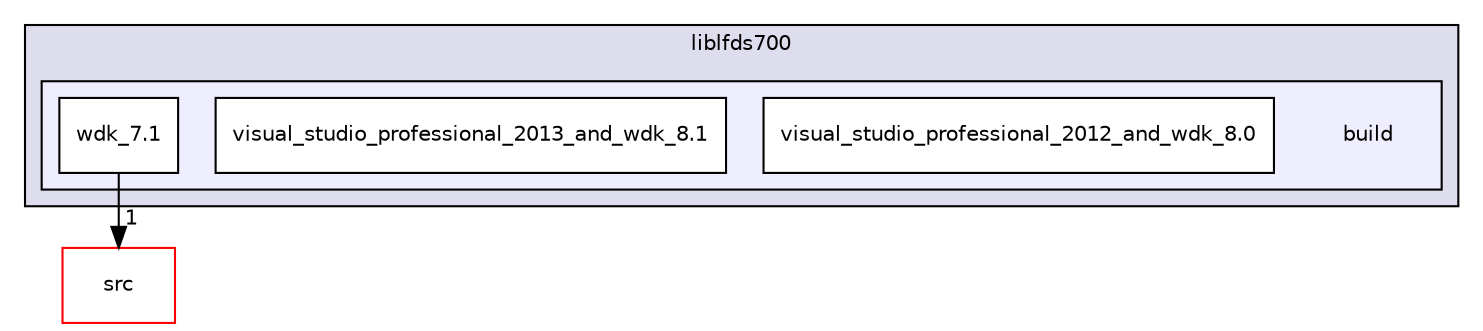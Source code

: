 digraph "UTIL/LFDS/liblfds7.0.0/liblfds700/build" {
  compound=true
  node [ fontsize="10", fontname="Helvetica"];
  edge [ labelfontsize="10", labelfontname="Helvetica"];
  subgraph clusterdir_325e01d27f86c8d9d9d5b4f6165b75ed {
    graph [ bgcolor="#ddddee", pencolor="black", label="liblfds700" fontname="Helvetica", fontsize="10", URL="dir_325e01d27f86c8d9d9d5b4f6165b75ed.html"]
  subgraph clusterdir_c781e8120084d3b80b7875b202ed5eb8 {
    graph [ bgcolor="#eeeeff", pencolor="black", label="" URL="dir_c781e8120084d3b80b7875b202ed5eb8.html"];
    dir_c781e8120084d3b80b7875b202ed5eb8 [shape=plaintext label="build"];
    dir_1b5cbec6b981048923d6250b82c768a2 [shape=box label="visual_studio_professional_2012_and_wdk_8.0" color="black" fillcolor="white" style="filled" URL="dir_1b5cbec6b981048923d6250b82c768a2.html"];
    dir_ccc09c1901a6c396b5ec15ec2b3eaa63 [shape=box label="visual_studio_professional_2013_and_wdk_8.1" color="black" fillcolor="white" style="filled" URL="dir_ccc09c1901a6c396b5ec15ec2b3eaa63.html"];
    dir_923342e448e9eccc18eeaf364646da0b [shape=box label="wdk_7.1" color="black" fillcolor="white" style="filled" URL="dir_923342e448e9eccc18eeaf364646da0b.html"];
  }
  }
  dir_357ec3224bf964ccbdf4f70e73c43815 [shape=box label="src" fillcolor="white" style="filled" color="red" URL="dir_357ec3224bf964ccbdf4f70e73c43815.html"];
  dir_923342e448e9eccc18eeaf364646da0b->dir_357ec3224bf964ccbdf4f70e73c43815 [headlabel="1", labeldistance=1.5 headhref="dir_000067_000070.html"];
}

